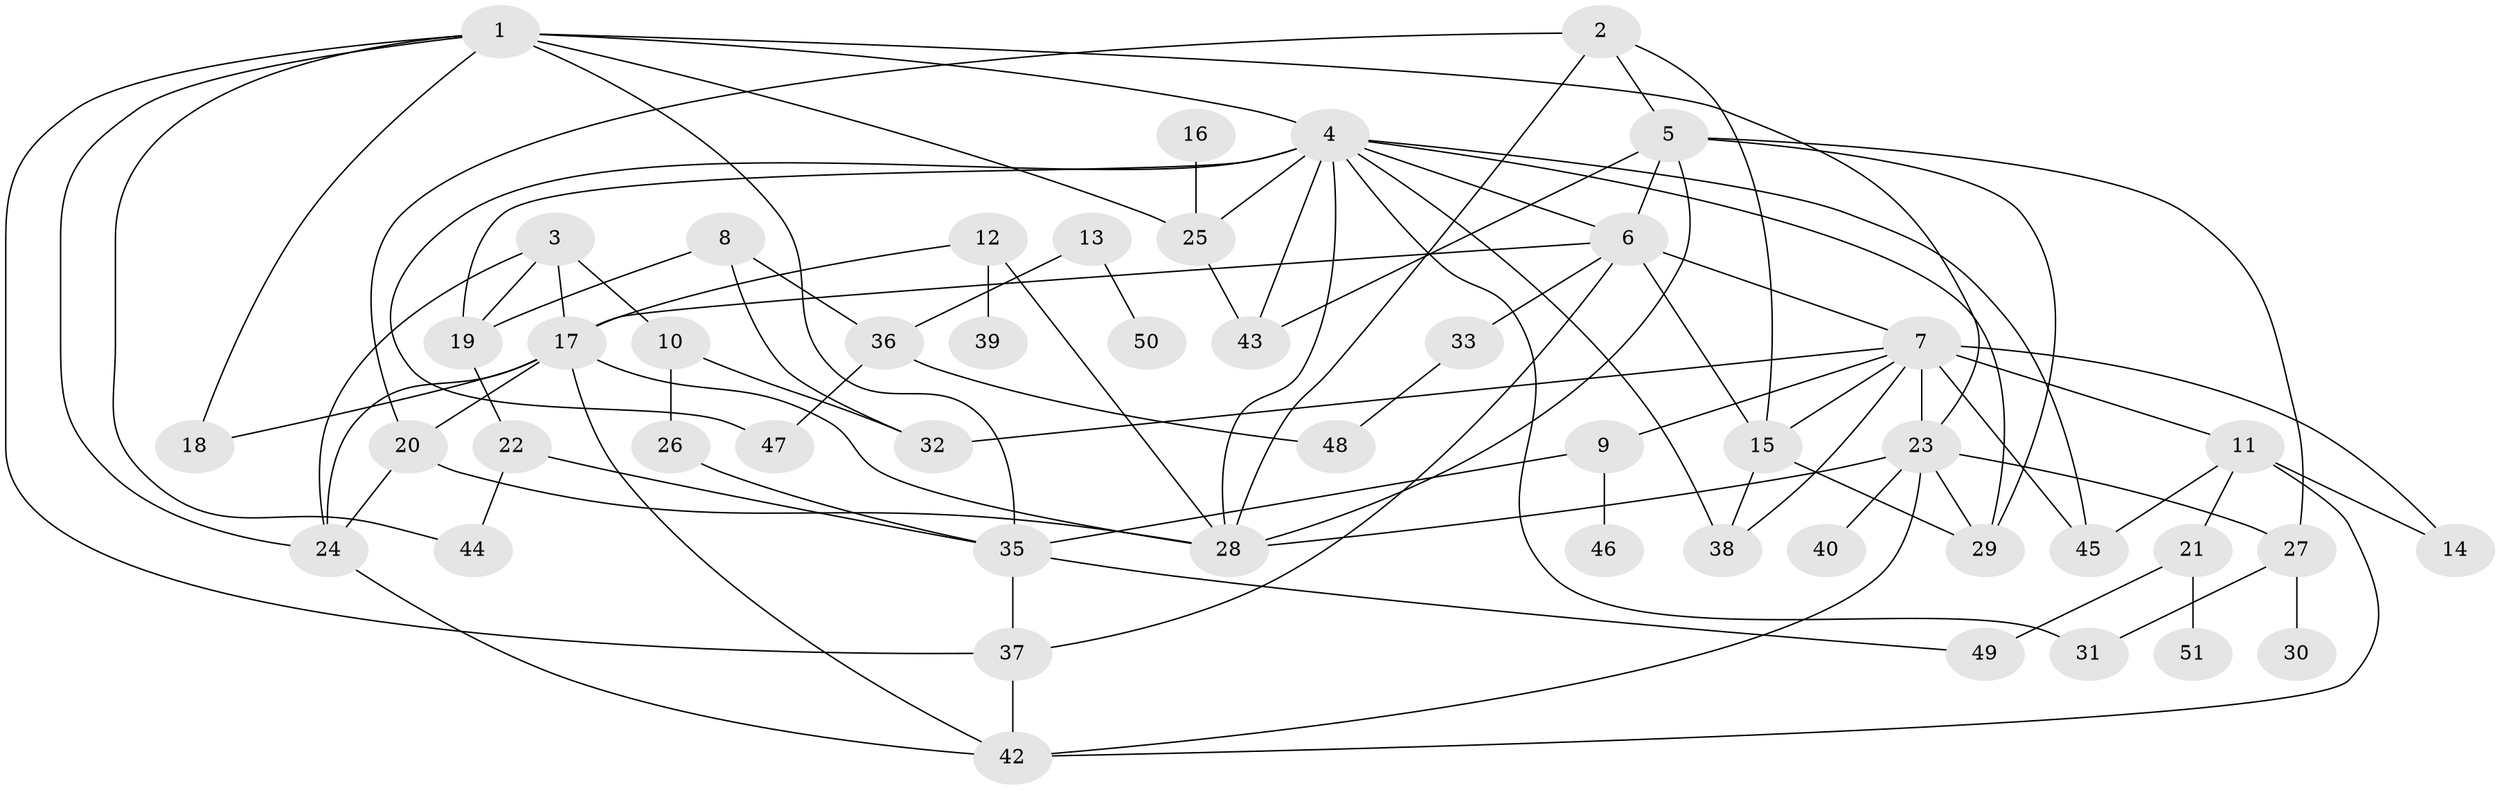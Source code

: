 // original degree distribution, {3: 0.29411764705882354, 2: 0.27450980392156865, 6: 0.049019607843137254, 4: 0.14705882352941177, 1: 0.12745098039215685, 5: 0.08823529411764706, 0: 0.0196078431372549}
// Generated by graph-tools (version 1.1) at 2025/33/03/09/25 02:33:25]
// undirected, 49 vertices, 91 edges
graph export_dot {
graph [start="1"]
  node [color=gray90,style=filled];
  1;
  2;
  3;
  4;
  5;
  6;
  7;
  8;
  9;
  10;
  11;
  12;
  13;
  14;
  15;
  16;
  17;
  18;
  19;
  20;
  21;
  22;
  23;
  24;
  25;
  26;
  27;
  28;
  29;
  30;
  31;
  32;
  33;
  35;
  36;
  37;
  38;
  39;
  40;
  42;
  43;
  44;
  45;
  46;
  47;
  48;
  49;
  50;
  51;
  1 -- 4 [weight=1.0];
  1 -- 18 [weight=1.0];
  1 -- 23 [weight=1.0];
  1 -- 24 [weight=1.0];
  1 -- 25 [weight=1.0];
  1 -- 35 [weight=1.0];
  1 -- 37 [weight=1.0];
  1 -- 44 [weight=1.0];
  2 -- 5 [weight=1.0];
  2 -- 15 [weight=1.0];
  2 -- 20 [weight=1.0];
  2 -- 28 [weight=1.0];
  3 -- 10 [weight=1.0];
  3 -- 17 [weight=1.0];
  3 -- 19 [weight=1.0];
  3 -- 24 [weight=1.0];
  4 -- 6 [weight=1.0];
  4 -- 19 [weight=1.0];
  4 -- 25 [weight=1.0];
  4 -- 28 [weight=1.0];
  4 -- 29 [weight=1.0];
  4 -- 31 [weight=1.0];
  4 -- 38 [weight=1.0];
  4 -- 43 [weight=1.0];
  4 -- 45 [weight=1.0];
  4 -- 47 [weight=1.0];
  5 -- 6 [weight=1.0];
  5 -- 27 [weight=1.0];
  5 -- 28 [weight=1.0];
  5 -- 29 [weight=1.0];
  5 -- 43 [weight=1.0];
  6 -- 7 [weight=1.0];
  6 -- 15 [weight=1.0];
  6 -- 17 [weight=1.0];
  6 -- 33 [weight=2.0];
  6 -- 37 [weight=1.0];
  7 -- 9 [weight=1.0];
  7 -- 11 [weight=1.0];
  7 -- 14 [weight=1.0];
  7 -- 15 [weight=1.0];
  7 -- 23 [weight=1.0];
  7 -- 32 [weight=1.0];
  7 -- 38 [weight=1.0];
  7 -- 45 [weight=1.0];
  8 -- 19 [weight=1.0];
  8 -- 32 [weight=1.0];
  8 -- 36 [weight=1.0];
  9 -- 35 [weight=1.0];
  9 -- 46 [weight=1.0];
  10 -- 26 [weight=2.0];
  10 -- 32 [weight=1.0];
  11 -- 14 [weight=1.0];
  11 -- 21 [weight=1.0];
  11 -- 42 [weight=1.0];
  11 -- 45 [weight=1.0];
  12 -- 17 [weight=1.0];
  12 -- 28 [weight=1.0];
  12 -- 39 [weight=1.0];
  13 -- 36 [weight=1.0];
  13 -- 50 [weight=1.0];
  15 -- 29 [weight=1.0];
  15 -- 38 [weight=3.0];
  16 -- 25 [weight=1.0];
  17 -- 18 [weight=1.0];
  17 -- 20 [weight=1.0];
  17 -- 24 [weight=1.0];
  17 -- 28 [weight=1.0];
  17 -- 42 [weight=1.0];
  19 -- 22 [weight=1.0];
  20 -- 24 [weight=1.0];
  20 -- 28 [weight=1.0];
  21 -- 49 [weight=1.0];
  21 -- 51 [weight=1.0];
  22 -- 35 [weight=1.0];
  22 -- 44 [weight=1.0];
  23 -- 27 [weight=1.0];
  23 -- 28 [weight=2.0];
  23 -- 29 [weight=1.0];
  23 -- 40 [weight=1.0];
  23 -- 42 [weight=1.0];
  24 -- 42 [weight=1.0];
  25 -- 43 [weight=1.0];
  26 -- 35 [weight=1.0];
  27 -- 30 [weight=1.0];
  27 -- 31 [weight=1.0];
  33 -- 48 [weight=1.0];
  35 -- 37 [weight=1.0];
  35 -- 49 [weight=1.0];
  36 -- 47 [weight=1.0];
  36 -- 48 [weight=1.0];
  37 -- 42 [weight=1.0];
}
